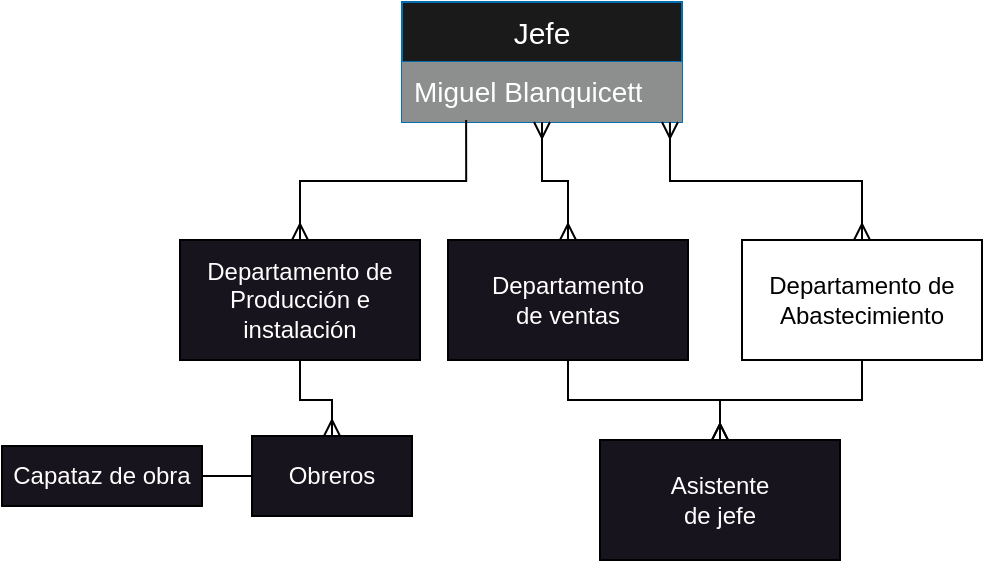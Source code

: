 <mxfile version="21.4.0" type="github">
  <diagram id="R2lEEEUBdFMjLlhIrx00" name="Page-1">
    <mxGraphModel dx="794" dy="386" grid="1" gridSize="10" guides="1" tooltips="1" connect="1" arrows="1" fold="1" page="1" pageScale="1" pageWidth="850" pageHeight="1100" math="0" shadow="0" extFonts="Permanent Marker^https://fonts.googleapis.com/css?family=Permanent+Marker">
      <root>
        <mxCell id="0" />
        <mxCell id="1" parent="0" />
        <mxCell id="fd2rfv2mPa3jeMTykctJ-2" value="&lt;font style=&quot;font-size: 15px;&quot;&gt;Jefe&lt;/font&gt;" style="swimlane;fontStyle=0;childLayout=stackLayout;horizontal=1;startSize=30;horizontalStack=0;resizeParent=1;resizeParentMax=0;resizeLast=0;collapsible=1;marginBottom=0;whiteSpace=wrap;html=1;fillColor=#1A1A1A;fontColor=#FFFFFF;strokeColor=#006EAF;" vertex="1" parent="1">
          <mxGeometry x="408" y="201" width="140" height="60" as="geometry">
            <mxRectangle x="394" y="190" width="90" height="30" as="alternateBounds" />
          </mxGeometry>
        </mxCell>
        <mxCell id="fd2rfv2mPa3jeMTykctJ-3" value="Miguel Blanquicett" style="text;strokeColor=none;fillColor=#8D8F8E;align=left;verticalAlign=middle;spacingLeft=4;spacingRight=4;overflow=hidden;points=[[0,0.5],[1,0.5]];portConstraint=eastwest;rotatable=0;whiteSpace=wrap;html=1;fontSize=14;fontColor=#FFFFFF;" vertex="1" parent="fd2rfv2mPa3jeMTykctJ-2">
          <mxGeometry y="30" width="140" height="30" as="geometry" />
        </mxCell>
        <mxCell id="fd2rfv2mPa3jeMTykctJ-8" value="Capataz de obra" style="rounded=0;whiteSpace=wrap;html=1;fontColor=#FFFFFF;fillColor=#18141D;" vertex="1" parent="1">
          <mxGeometry x="208" y="423" width="100" height="30" as="geometry" />
        </mxCell>
        <mxCell id="fd2rfv2mPa3jeMTykctJ-40" style="edgeStyle=orthogonalEdgeStyle;rounded=0;orthogonalLoop=1;jettySize=auto;html=1;entryX=1;entryY=0.5;entryDx=0;entryDy=0;endArrow=none;endFill=0;" edge="1" parent="1" source="fd2rfv2mPa3jeMTykctJ-12" target="fd2rfv2mPa3jeMTykctJ-8">
          <mxGeometry relative="1" as="geometry" />
        </mxCell>
        <mxCell id="fd2rfv2mPa3jeMTykctJ-12" value="Obreros" style="whiteSpace=wrap;html=1;rounded=0;fontColor=#FFFFFF;fillColor=#18141D;" vertex="1" parent="1">
          <mxGeometry x="333" y="418" width="80" height="40" as="geometry" />
        </mxCell>
        <mxCell id="fd2rfv2mPa3jeMTykctJ-39" style="edgeStyle=orthogonalEdgeStyle;rounded=0;orthogonalLoop=1;jettySize=auto;html=1;entryX=0.5;entryY=0;entryDx=0;entryDy=0;endArrow=ERmany;endFill=0;" edge="1" parent="1" source="fd2rfv2mPa3jeMTykctJ-18" target="fd2rfv2mPa3jeMTykctJ-12">
          <mxGeometry relative="1" as="geometry" />
        </mxCell>
        <mxCell id="fd2rfv2mPa3jeMTykctJ-46" style="edgeStyle=orthogonalEdgeStyle;rounded=0;orthogonalLoop=1;jettySize=auto;html=1;entryX=0.229;entryY=0.967;entryDx=0;entryDy=0;entryPerimeter=0;endArrow=none;endFill=0;startArrow=ERmany;startFill=0;" edge="1" parent="1" source="fd2rfv2mPa3jeMTykctJ-18" target="fd2rfv2mPa3jeMTykctJ-3">
          <mxGeometry relative="1" as="geometry" />
        </mxCell>
        <mxCell id="fd2rfv2mPa3jeMTykctJ-18" value="Departamento de Producción e instalación" style="whiteSpace=wrap;html=1;rounded=0;fillColor=#18141D;fontColor=#FFFFFF;" vertex="1" parent="1">
          <mxGeometry x="297" y="320" width="120" height="60" as="geometry" />
        </mxCell>
        <mxCell id="fd2rfv2mPa3jeMTykctJ-24" value="&lt;div&gt;Asistente&lt;/div&gt;&lt;div&gt;de jefe&lt;br&gt;&lt;/div&gt;" style="rounded=0;whiteSpace=wrap;html=1;fontColor=#FFFFFF;fillColor=#18141D;" vertex="1" parent="1">
          <mxGeometry x="507" y="420" width="120" height="60" as="geometry" />
        </mxCell>
        <mxCell id="fd2rfv2mPa3jeMTykctJ-32" style="edgeStyle=orthogonalEdgeStyle;rounded=0;orthogonalLoop=1;jettySize=auto;html=1;endArrow=ERmany;endFill=0;" edge="1" parent="1" source="fd2rfv2mPa3jeMTykctJ-27" target="fd2rfv2mPa3jeMTykctJ-24">
          <mxGeometry relative="1" as="geometry" />
        </mxCell>
        <mxCell id="fd2rfv2mPa3jeMTykctJ-44" style="edgeStyle=orthogonalEdgeStyle;rounded=0;orthogonalLoop=1;jettySize=auto;html=1;entryX=0.5;entryY=1;entryDx=0;entryDy=0;startArrow=ERmany;startFill=0;endArrow=ERmany;endFill=0;" edge="1" parent="1" source="fd2rfv2mPa3jeMTykctJ-27" target="fd2rfv2mPa3jeMTykctJ-2">
          <mxGeometry relative="1" as="geometry" />
        </mxCell>
        <mxCell id="fd2rfv2mPa3jeMTykctJ-27" value="&lt;div&gt;Departamento&lt;/div&gt;&lt;div&gt;de ventas&lt;/div&gt;" style="rounded=0;whiteSpace=wrap;html=1;fontColor=#FFFFFF;fillColor=#18141D;" vertex="1" parent="1">
          <mxGeometry x="431" y="320" width="120" height="60" as="geometry" />
        </mxCell>
        <mxCell id="fd2rfv2mPa3jeMTykctJ-42" style="edgeStyle=orthogonalEdgeStyle;rounded=0;orthogonalLoop=1;jettySize=auto;html=1;entryX=0.5;entryY=0;entryDx=0;entryDy=0;endArrow=ERmany;endFill=0;" edge="1" parent="1" source="fd2rfv2mPa3jeMTykctJ-33" target="fd2rfv2mPa3jeMTykctJ-24">
          <mxGeometry relative="1" as="geometry" />
        </mxCell>
        <mxCell id="fd2rfv2mPa3jeMTykctJ-47" style="edgeStyle=orthogonalEdgeStyle;rounded=0;orthogonalLoop=1;jettySize=auto;html=1;entryX=0.957;entryY=1;entryDx=0;entryDy=0;entryPerimeter=0;endArrow=ERmany;endFill=0;startArrow=ERmany;startFill=0;" edge="1" parent="1" source="fd2rfv2mPa3jeMTykctJ-33" target="fd2rfv2mPa3jeMTykctJ-3">
          <mxGeometry relative="1" as="geometry" />
        </mxCell>
        <mxCell id="fd2rfv2mPa3jeMTykctJ-33" value="Departamento de Abastecimiento" style="rounded=0;whiteSpace=wrap;html=1;" vertex="1" parent="1">
          <mxGeometry x="578" y="320" width="120" height="60" as="geometry" />
        </mxCell>
      </root>
    </mxGraphModel>
  </diagram>
</mxfile>

